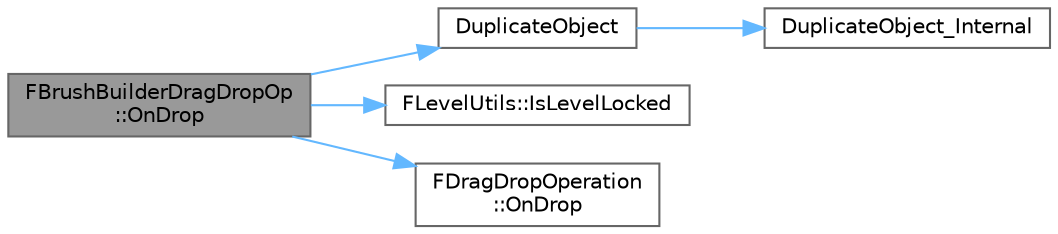 digraph "FBrushBuilderDragDropOp::OnDrop"
{
 // INTERACTIVE_SVG=YES
 // LATEX_PDF_SIZE
  bgcolor="transparent";
  edge [fontname=Helvetica,fontsize=10,labelfontname=Helvetica,labelfontsize=10];
  node [fontname=Helvetica,fontsize=10,shape=box,height=0.2,width=0.4];
  rankdir="LR";
  Node1 [id="Node000001",label="FBrushBuilderDragDropOp\l::OnDrop",height=0.2,width=0.4,color="gray40", fillcolor="grey60", style="filled", fontcolor="black",tooltip="Invoked when the drag and drop operation has ended."];
  Node1 -> Node2 [id="edge1_Node000001_Node000002",color="steelblue1",style="solid",tooltip=" "];
  Node2 [id="Node000002",label="DuplicateObject",height=0.2,width=0.4,color="grey40", fillcolor="white", style="filled",URL="$d0/da9/UObjectGlobals_8h.html#a8ff72114ad0efa8cddd9ecdb79f4347f",tooltip="Convenience template for duplicating an object."];
  Node2 -> Node3 [id="edge2_Node000002_Node000003",color="steelblue1",style="solid",tooltip=" "];
  Node3 [id="Node000003",label="DuplicateObject_Internal",height=0.2,width=0.4,color="grey40", fillcolor="white", style="filled",URL="$d0/da9/UObjectGlobals_8h.html#adf95f07515015055575c0288aad2a3f5",tooltip="Convenience function for duplicating an object."];
  Node1 -> Node4 [id="edge3_Node000001_Node000004",color="steelblue1",style="solid",tooltip=" "];
  Node4 [id="Node000004",label="FLevelUtils::IsLevelLocked",height=0.2,width=0.4,color="grey40", fillcolor="white", style="filled",URL="$df/dfc/classFLevelUtils.html#ad4956376c56586931b19dd26288c3225",tooltip="Returns true if the specified level is locked for edit, false otherwise."];
  Node1 -> Node5 [id="edge4_Node000001_Node000005",color="steelblue1",style="solid",tooltip=" "];
  Node5 [id="Node000005",label="FDragDropOperation\l::OnDrop",height=0.2,width=0.4,color="grey40", fillcolor="white", style="filled",URL="$d1/d6e/classFDragDropOperation.html#a50bd5f0b57eceef1a580c94bb9b5b905",tooltip="Invoked when the drag and drop operation has ended."];
}
